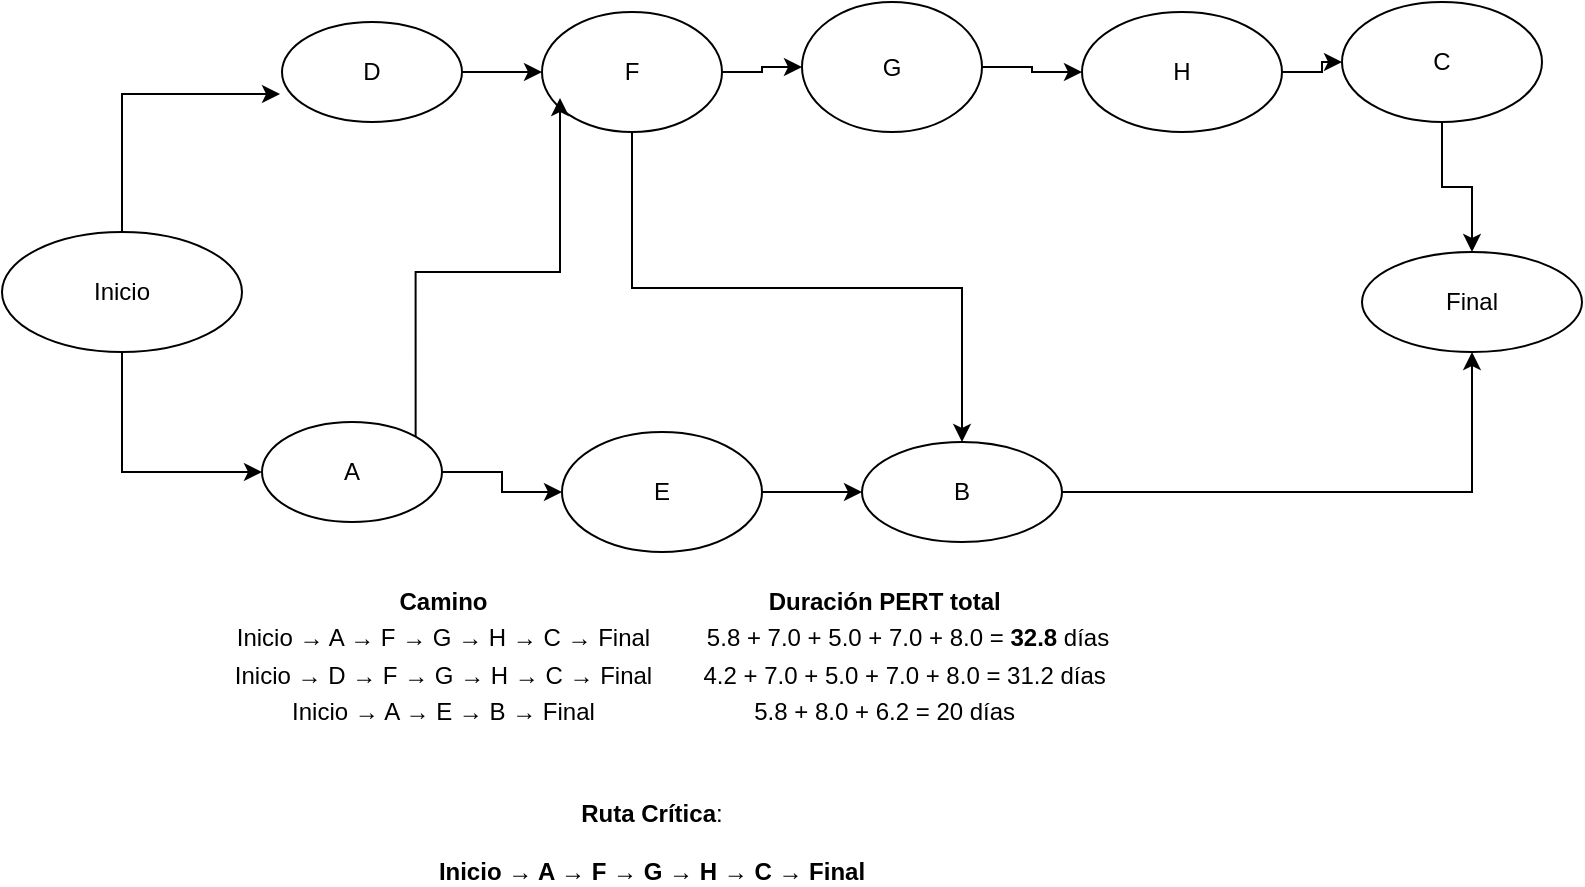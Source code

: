 <mxfile version="27.2.0">
  <diagram name="Página-1" id="_N8l1TYkCMnesz-izroB">
    <mxGraphModel dx="864" dy="444" grid="1" gridSize="10" guides="1" tooltips="1" connect="1" arrows="1" fold="1" page="1" pageScale="1" pageWidth="827" pageHeight="1169" math="0" shadow="0">
      <root>
        <mxCell id="0" />
        <mxCell id="1" parent="0" />
        <mxCell id="tGrDaMTkJtFOG-aofNS_-20" style="edgeStyle=orthogonalEdgeStyle;rounded=0;orthogonalLoop=1;jettySize=auto;html=1;exitX=0.5;exitY=1;exitDx=0;exitDy=0;entryX=0;entryY=0.5;entryDx=0;entryDy=0;" edge="1" parent="1" source="tGrDaMTkJtFOG-aofNS_-1" target="tGrDaMTkJtFOG-aofNS_-2">
          <mxGeometry relative="1" as="geometry" />
        </mxCell>
        <mxCell id="tGrDaMTkJtFOG-aofNS_-1" value="Inicio" style="ellipse;whiteSpace=wrap;html=1;" vertex="1" parent="1">
          <mxGeometry x="20" y="170" width="120" height="60" as="geometry" />
        </mxCell>
        <mxCell id="tGrDaMTkJtFOG-aofNS_-19" style="edgeStyle=orthogonalEdgeStyle;rounded=0;orthogonalLoop=1;jettySize=auto;html=1;exitX=1;exitY=0.5;exitDx=0;exitDy=0;" edge="1" parent="1" source="tGrDaMTkJtFOG-aofNS_-2" target="tGrDaMTkJtFOG-aofNS_-4">
          <mxGeometry relative="1" as="geometry" />
        </mxCell>
        <mxCell id="tGrDaMTkJtFOG-aofNS_-2" value="A" style="ellipse;whiteSpace=wrap;html=1;" vertex="1" parent="1">
          <mxGeometry x="150" y="265" width="90" height="50" as="geometry" />
        </mxCell>
        <mxCell id="tGrDaMTkJtFOG-aofNS_-12" style="edgeStyle=orthogonalEdgeStyle;rounded=0;orthogonalLoop=1;jettySize=auto;html=1;exitX=1;exitY=0.5;exitDx=0;exitDy=0;entryX=0;entryY=0.5;entryDx=0;entryDy=0;" edge="1" parent="1" source="tGrDaMTkJtFOG-aofNS_-3" target="tGrDaMTkJtFOG-aofNS_-5">
          <mxGeometry relative="1" as="geometry" />
        </mxCell>
        <mxCell id="tGrDaMTkJtFOG-aofNS_-3" value="D" style="ellipse;whiteSpace=wrap;html=1;" vertex="1" parent="1">
          <mxGeometry x="160" y="65" width="90" height="50" as="geometry" />
        </mxCell>
        <mxCell id="tGrDaMTkJtFOG-aofNS_-18" style="edgeStyle=orthogonalEdgeStyle;rounded=0;orthogonalLoop=1;jettySize=auto;html=1;exitX=1;exitY=0.5;exitDx=0;exitDy=0;" edge="1" parent="1" source="tGrDaMTkJtFOG-aofNS_-4" target="tGrDaMTkJtFOG-aofNS_-6">
          <mxGeometry relative="1" as="geometry" />
        </mxCell>
        <mxCell id="tGrDaMTkJtFOG-aofNS_-4" value="E" style="ellipse;whiteSpace=wrap;html=1;" vertex="1" parent="1">
          <mxGeometry x="300" y="270" width="100" height="60" as="geometry" />
        </mxCell>
        <mxCell id="tGrDaMTkJtFOG-aofNS_-13" style="edgeStyle=orthogonalEdgeStyle;rounded=0;orthogonalLoop=1;jettySize=auto;html=1;exitX=1;exitY=0.5;exitDx=0;exitDy=0;entryX=0;entryY=0.5;entryDx=0;entryDy=0;" edge="1" parent="1" source="tGrDaMTkJtFOG-aofNS_-5" target="tGrDaMTkJtFOG-aofNS_-7">
          <mxGeometry relative="1" as="geometry" />
        </mxCell>
        <mxCell id="tGrDaMTkJtFOG-aofNS_-21" style="edgeStyle=orthogonalEdgeStyle;rounded=0;orthogonalLoop=1;jettySize=auto;html=1;exitX=0.5;exitY=1;exitDx=0;exitDy=0;" edge="1" parent="1" source="tGrDaMTkJtFOG-aofNS_-5" target="tGrDaMTkJtFOG-aofNS_-6">
          <mxGeometry relative="1" as="geometry">
            <Array as="points">
              <mxPoint x="335" y="198" />
              <mxPoint x="500" y="198" />
            </Array>
          </mxGeometry>
        </mxCell>
        <mxCell id="tGrDaMTkJtFOG-aofNS_-5" value="F" style="ellipse;whiteSpace=wrap;html=1;" vertex="1" parent="1">
          <mxGeometry x="290" y="60" width="90" height="60" as="geometry" />
        </mxCell>
        <mxCell id="tGrDaMTkJtFOG-aofNS_-24" style="edgeStyle=orthogonalEdgeStyle;rounded=0;orthogonalLoop=1;jettySize=auto;html=1;exitX=1;exitY=0.5;exitDx=0;exitDy=0;entryX=0.5;entryY=1;entryDx=0;entryDy=0;" edge="1" parent="1" source="tGrDaMTkJtFOG-aofNS_-6" target="tGrDaMTkJtFOG-aofNS_-10">
          <mxGeometry relative="1" as="geometry" />
        </mxCell>
        <mxCell id="tGrDaMTkJtFOG-aofNS_-6" value="B" style="ellipse;whiteSpace=wrap;html=1;" vertex="1" parent="1">
          <mxGeometry x="450" y="275" width="100" height="50" as="geometry" />
        </mxCell>
        <mxCell id="tGrDaMTkJtFOG-aofNS_-14" value="" style="edgeStyle=orthogonalEdgeStyle;rounded=0;orthogonalLoop=1;jettySize=auto;html=1;" edge="1" parent="1" source="tGrDaMTkJtFOG-aofNS_-7" target="tGrDaMTkJtFOG-aofNS_-9">
          <mxGeometry relative="1" as="geometry" />
        </mxCell>
        <mxCell id="tGrDaMTkJtFOG-aofNS_-7" value="G" style="ellipse;whiteSpace=wrap;html=1;" vertex="1" parent="1">
          <mxGeometry x="420" y="55" width="90" height="65" as="geometry" />
        </mxCell>
        <mxCell id="tGrDaMTkJtFOG-aofNS_-23" value="" style="edgeStyle=orthogonalEdgeStyle;rounded=0;orthogonalLoop=1;jettySize=auto;html=1;" edge="1" parent="1" source="tGrDaMTkJtFOG-aofNS_-8" target="tGrDaMTkJtFOG-aofNS_-10">
          <mxGeometry relative="1" as="geometry" />
        </mxCell>
        <mxCell id="tGrDaMTkJtFOG-aofNS_-8" value="C" style="ellipse;whiteSpace=wrap;html=1;" vertex="1" parent="1">
          <mxGeometry x="690" y="55" width="100" height="60" as="geometry" />
        </mxCell>
        <mxCell id="tGrDaMTkJtFOG-aofNS_-22" value="" style="edgeStyle=orthogonalEdgeStyle;rounded=0;orthogonalLoop=1;jettySize=auto;html=1;" edge="1" parent="1" source="tGrDaMTkJtFOG-aofNS_-9" target="tGrDaMTkJtFOG-aofNS_-8">
          <mxGeometry relative="1" as="geometry" />
        </mxCell>
        <mxCell id="tGrDaMTkJtFOG-aofNS_-9" value="H" style="ellipse;whiteSpace=wrap;html=1;" vertex="1" parent="1">
          <mxGeometry x="560" y="60" width="100" height="60" as="geometry" />
        </mxCell>
        <mxCell id="tGrDaMTkJtFOG-aofNS_-10" value="Final" style="ellipse;whiteSpace=wrap;html=1;" vertex="1" parent="1">
          <mxGeometry x="700" y="180" width="110" height="50" as="geometry" />
        </mxCell>
        <mxCell id="tGrDaMTkJtFOG-aofNS_-11" style="edgeStyle=orthogonalEdgeStyle;rounded=0;orthogonalLoop=1;jettySize=auto;html=1;exitX=0.5;exitY=0;exitDx=0;exitDy=0;entryX=-0.011;entryY=0.72;entryDx=0;entryDy=0;entryPerimeter=0;" edge="1" parent="1" source="tGrDaMTkJtFOG-aofNS_-1" target="tGrDaMTkJtFOG-aofNS_-3">
          <mxGeometry relative="1" as="geometry" />
        </mxCell>
        <mxCell id="tGrDaMTkJtFOG-aofNS_-25" value="&lt;br&gt;&lt;table&gt;&lt;thead&gt;&lt;tr&gt;&lt;th&gt;Camino&lt;/th&gt;&lt;th&gt;Duración PERT total&lt;/th&gt;&lt;/tr&gt;&lt;/thead&gt;&lt;tbody&gt;&lt;tr&gt;&lt;td&gt;Inicio → A → F → G → H → C → Final&lt;/td&gt;&lt;td&gt;&amp;nbsp; &amp;nbsp; &amp;nbsp; &amp;nbsp;5.8 + 7.0 + 5.0 + 7.0 + 8.0 = &lt;strong&gt;32.8&lt;/strong&gt; días&lt;/td&gt;&lt;/tr&gt;&lt;tr&gt;&lt;td&gt;Inicio → D → F → G → H → C → Final&lt;/td&gt;&lt;td&gt;&amp;nbsp; &amp;nbsp; &amp;nbsp; 4.2 + 7.0 + 5.0 + 7.0 + 8.0 = 31.2 días&lt;/td&gt;&lt;/tr&gt;&lt;tr&gt;&lt;td&gt;Inicio → A → E → B → Final&lt;/td&gt;&lt;td&gt;5.8 + 8.0 + 6.2 = 20 días&lt;br&gt;&lt;/td&gt;&lt;/tr&gt;&lt;/tbody&gt;&lt;/table&gt;" style="text;html=1;align=center;verticalAlign=middle;whiteSpace=wrap;rounded=0;" vertex="1" parent="1">
          <mxGeometry x="60" y="360" width="590" height="30" as="geometry" />
        </mxCell>
        <mxCell id="tGrDaMTkJtFOG-aofNS_-26" style="edgeStyle=orthogonalEdgeStyle;rounded=0;orthogonalLoop=1;jettySize=auto;html=1;exitX=1;exitY=0;exitDx=0;exitDy=0;entryX=0.1;entryY=0.717;entryDx=0;entryDy=0;entryPerimeter=0;" edge="1" parent="1" source="tGrDaMTkJtFOG-aofNS_-2" target="tGrDaMTkJtFOG-aofNS_-5">
          <mxGeometry relative="1" as="geometry">
            <Array as="points">
              <mxPoint x="227" y="190" />
              <mxPoint x="299" y="190" />
            </Array>
          </mxGeometry>
        </mxCell>
        <mxCell id="tGrDaMTkJtFOG-aofNS_-27" value="&lt;strong data-end=&quot;2120&quot; data-start=&quot;2104&quot;&gt;Ruta Crítica&lt;/strong&gt;:&lt;br data-end=&quot;2124&quot; data-start=&quot;2121&quot;&gt;&lt;br/&gt;&lt;strong data-end=&quot;2162&quot; data-start=&quot;2124&quot;&gt;Inicio → A → F → G → H → C → Final&lt;/strong&gt;" style="text;html=1;align=center;verticalAlign=middle;whiteSpace=wrap;rounded=0;" vertex="1" parent="1">
          <mxGeometry x="180" y="460" width="330" height="30" as="geometry" />
        </mxCell>
      </root>
    </mxGraphModel>
  </diagram>
</mxfile>
